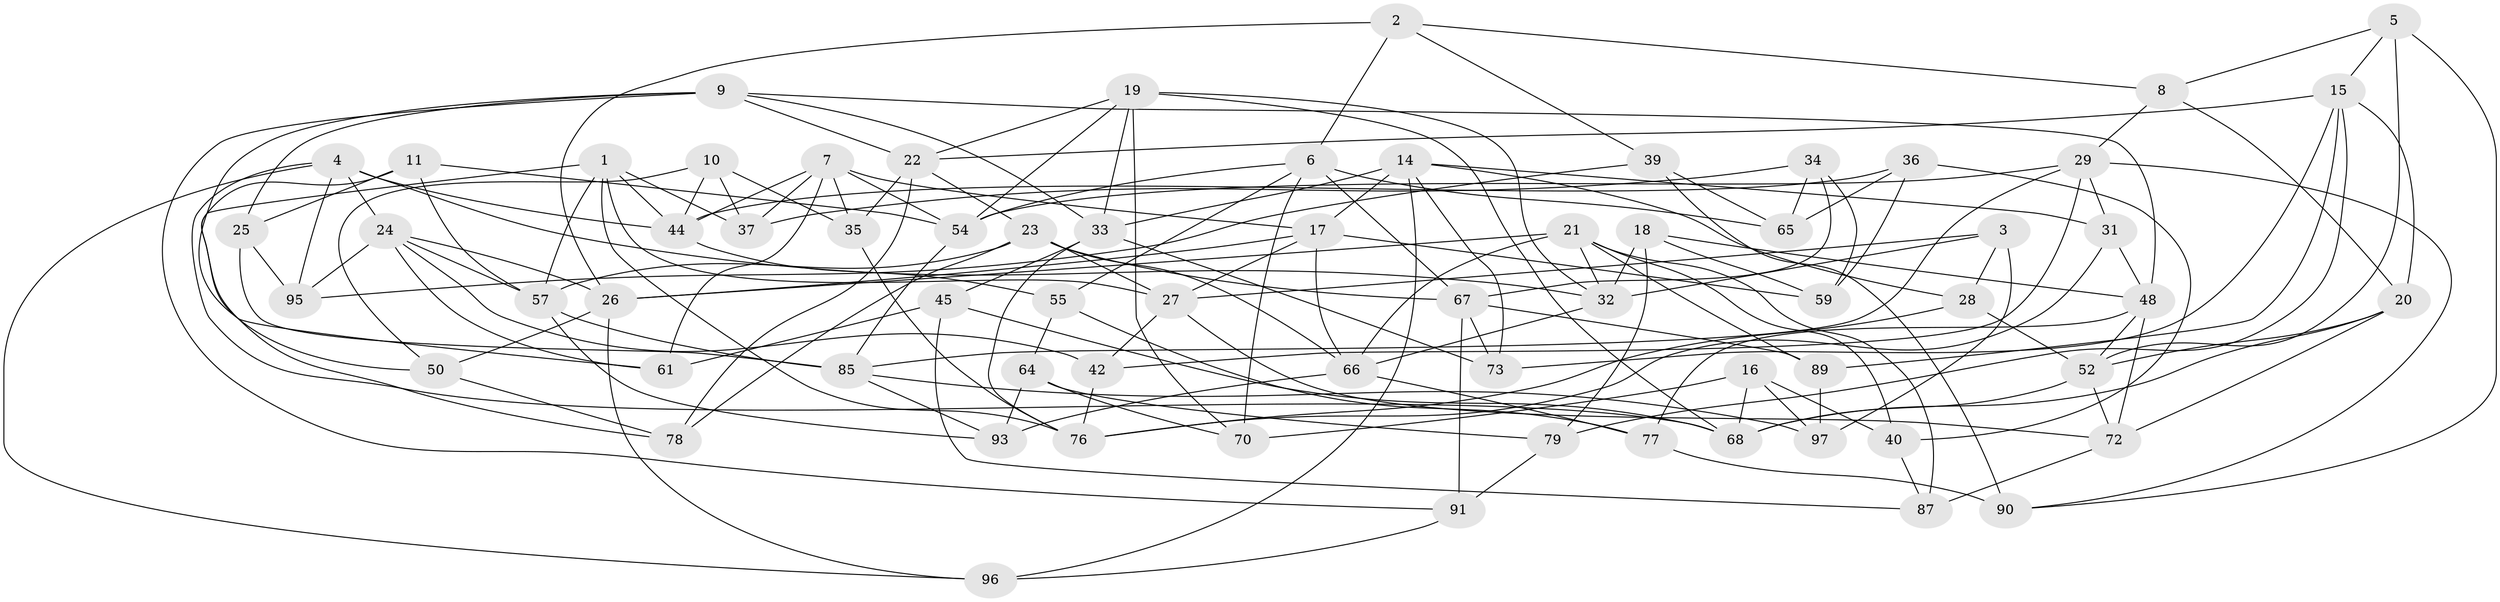 // original degree distribution, {4: 1.0}
// Generated by graph-tools (version 1.1) at 2025/11/02/27/25 16:11:50]
// undirected, 68 vertices, 165 edges
graph export_dot {
graph [start="1"]
  node [color=gray90,style=filled];
  1 [super="+13"];
  2;
  3;
  4 [super="+12"];
  5;
  6 [super="+75"];
  7 [super="+83"];
  8;
  9 [super="+53"];
  10;
  11;
  14 [super="+30"];
  15 [super="+41"];
  16;
  17 [super="+51"];
  18;
  19 [super="+82"];
  20 [super="+43"];
  21 [super="+62"];
  22 [super="+84"];
  23 [super="+38"];
  24 [super="+56"];
  25;
  26 [super="+60"];
  27 [super="+86"];
  28;
  29 [super="+58"];
  31;
  32 [super="+49"];
  33 [super="+46"];
  34;
  35;
  36;
  37;
  39;
  40;
  42;
  44 [super="+47"];
  45;
  48 [super="+80"];
  50;
  52 [super="+81"];
  54 [super="+63"];
  55;
  57 [super="+69"];
  59;
  61;
  64;
  65;
  66 [super="+94"];
  67 [super="+98"];
  68 [super="+71"];
  70;
  72 [super="+74"];
  73;
  76 [super="+88"];
  77;
  78;
  79;
  85 [super="+92"];
  87;
  89;
  90;
  91;
  93;
  95;
  96;
  97;
  1 -- 78;
  1 -- 44;
  1 -- 76;
  1 -- 27;
  1 -- 37;
  1 -- 57;
  2 -- 39;
  2 -- 6;
  2 -- 8;
  2 -- 26;
  3 -- 27;
  3 -- 28;
  3 -- 97;
  3 -- 32;
  4 -- 24;
  4 -- 44;
  4 -- 96;
  4 -- 32;
  4 -- 95;
  4 -- 68;
  5 -- 90;
  5 -- 8;
  5 -- 15;
  5 -- 52;
  6 -- 67;
  6 -- 70;
  6 -- 54;
  6 -- 65;
  6 -- 55;
  7 -- 35;
  7 -- 37;
  7 -- 61;
  7 -- 17;
  7 -- 44;
  7 -- 54;
  8 -- 29;
  8 -- 20;
  9 -- 22;
  9 -- 33;
  9 -- 25;
  9 -- 48;
  9 -- 91;
  9 -- 61;
  10 -- 35;
  10 -- 50;
  10 -- 37;
  10 -- 44;
  11 -- 50;
  11 -- 25;
  11 -- 57;
  11 -- 54;
  14 -- 28;
  14 -- 31;
  14 -- 17;
  14 -- 96;
  14 -- 73;
  14 -- 33;
  15 -- 89;
  15 -- 20;
  15 -- 79;
  15 -- 73;
  15 -- 22;
  16 -- 40;
  16 -- 97;
  16 -- 70;
  16 -- 68;
  17 -- 26;
  17 -- 66;
  17 -- 27;
  17 -- 59;
  18 -- 59;
  18 -- 32;
  18 -- 79;
  18 -- 48;
  19 -- 70;
  19 -- 32;
  19 -- 33;
  19 -- 68;
  19 -- 22;
  19 -- 54;
  20 -- 72 [weight=2];
  20 -- 68;
  20 -- 52;
  21 -- 66;
  21 -- 89;
  21 -- 40;
  21 -- 32;
  21 -- 26;
  21 -- 87;
  22 -- 78;
  22 -- 35;
  22 -- 23;
  23 -- 57;
  23 -- 78;
  23 -- 67;
  23 -- 66;
  23 -- 27;
  24 -- 61;
  24 -- 95;
  24 -- 57;
  24 -- 26;
  24 -- 42;
  25 -- 95;
  25 -- 85;
  26 -- 50;
  26 -- 96;
  27 -- 42;
  27 -- 72;
  28 -- 76;
  28 -- 52;
  29 -- 90;
  29 -- 31;
  29 -- 42;
  29 -- 85;
  29 -- 54;
  31 -- 76;
  31 -- 48;
  32 -- 66;
  33 -- 76;
  33 -- 73;
  33 -- 45;
  34 -- 37;
  34 -- 59;
  34 -- 65;
  34 -- 67;
  35 -- 76;
  36 -- 65;
  36 -- 44;
  36 -- 59;
  36 -- 40;
  39 -- 65;
  39 -- 90;
  39 -- 95;
  40 -- 87;
  42 -- 76;
  44 -- 55;
  45 -- 68;
  45 -- 61;
  45 -- 87;
  48 -- 77;
  48 -- 72;
  48 -- 52;
  50 -- 78;
  52 -- 72;
  52 -- 68;
  54 -- 85;
  55 -- 64;
  55 -- 77;
  57 -- 93;
  57 -- 85;
  64 -- 70;
  64 -- 79;
  64 -- 93;
  66 -- 93;
  66 -- 77;
  67 -- 73;
  67 -- 91;
  67 -- 89;
  72 -- 87;
  77 -- 90;
  79 -- 91;
  85 -- 93;
  85 -- 97;
  89 -- 97;
  91 -- 96;
}

